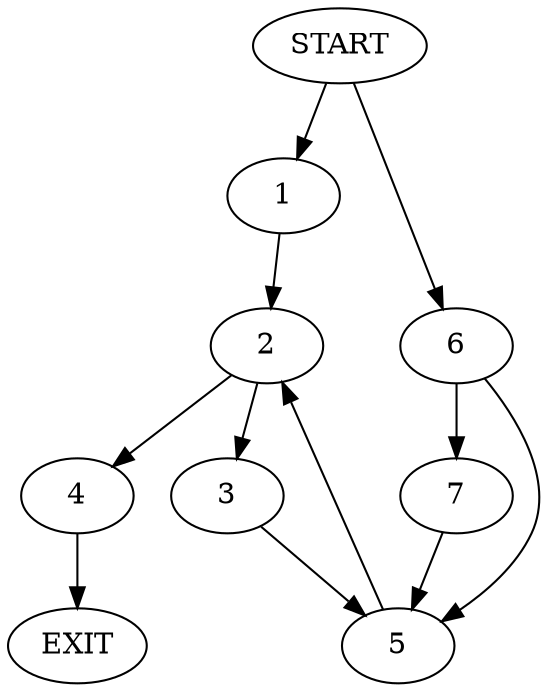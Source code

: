 digraph {
0 [label="START"]
8 [label="EXIT"]
0 -> 1
1 -> 2
2 -> 3
2 -> 4
4 -> 8
3 -> 5
5 -> 2
0 -> 6
6 -> 5
6 -> 7
7 -> 5
}
